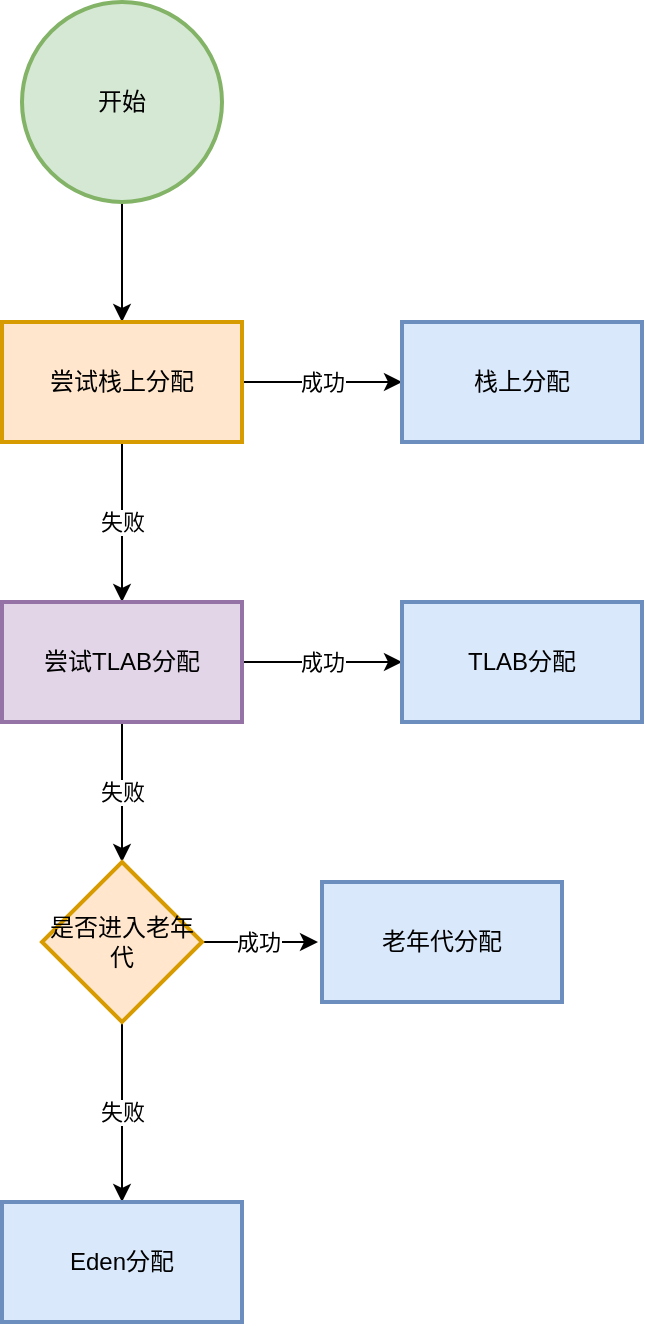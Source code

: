 <mxfile version="13.6.2" type="github">
  <diagram id="OmbEeYZQFlcmdVK6Gpd7" name="第 1 页">
    <mxGraphModel dx="782" dy="420" grid="1" gridSize="10" guides="1" tooltips="1" connect="1" arrows="1" fold="1" page="1" pageScale="1" pageWidth="827" pageHeight="1169" math="0" shadow="0">
      <root>
        <mxCell id="0" />
        <mxCell id="1" parent="0" />
        <mxCell id="aWEdUBnJBEJY9M-fdCu--4" value="" style="edgeStyle=orthogonalEdgeStyle;rounded=0;orthogonalLoop=1;jettySize=auto;html=1;" edge="1" parent="1" source="aWEdUBnJBEJY9M-fdCu--2" target="aWEdUBnJBEJY9M-fdCu--3">
          <mxGeometry relative="1" as="geometry" />
        </mxCell>
        <mxCell id="aWEdUBnJBEJY9M-fdCu--2" value="开始" style="strokeWidth=2;html=1;shape=mxgraph.flowchart.start_2;whiteSpace=wrap;sketch=0;fillColor=#d5e8d4;strokeColor=#82b366;" vertex="1" parent="1">
          <mxGeometry x="100" y="60" width="100" height="100" as="geometry" />
        </mxCell>
        <mxCell id="aWEdUBnJBEJY9M-fdCu--6" value="成功" style="edgeStyle=orthogonalEdgeStyle;rounded=0;orthogonalLoop=1;jettySize=auto;html=1;" edge="1" parent="1" source="aWEdUBnJBEJY9M-fdCu--3" target="aWEdUBnJBEJY9M-fdCu--5">
          <mxGeometry relative="1" as="geometry">
            <Array as="points">
              <mxPoint x="250" y="250" />
              <mxPoint x="250" y="250" />
            </Array>
          </mxGeometry>
        </mxCell>
        <mxCell id="aWEdUBnJBEJY9M-fdCu--8" value="失败" style="edgeStyle=orthogonalEdgeStyle;rounded=0;orthogonalLoop=1;jettySize=auto;html=1;" edge="1" parent="1" source="aWEdUBnJBEJY9M-fdCu--3" target="aWEdUBnJBEJY9M-fdCu--7">
          <mxGeometry relative="1" as="geometry" />
        </mxCell>
        <mxCell id="aWEdUBnJBEJY9M-fdCu--3" value="尝试栈上分配" style="whiteSpace=wrap;html=1;strokeWidth=2;fillColor=#ffe6cc;strokeColor=#d79b00;" vertex="1" parent="1">
          <mxGeometry x="90" y="220" width="120" height="60" as="geometry" />
        </mxCell>
        <mxCell id="aWEdUBnJBEJY9M-fdCu--5" value="栈上分配" style="whiteSpace=wrap;html=1;strokeWidth=2;fillColor=#dae8fc;strokeColor=#6c8ebf;" vertex="1" parent="1">
          <mxGeometry x="290" y="220" width="120" height="60" as="geometry" />
        </mxCell>
        <mxCell id="aWEdUBnJBEJY9M-fdCu--10" value="成功" style="edgeStyle=orthogonalEdgeStyle;rounded=0;orthogonalLoop=1;jettySize=auto;html=1;" edge="1" parent="1" source="aWEdUBnJBEJY9M-fdCu--7" target="aWEdUBnJBEJY9M-fdCu--9">
          <mxGeometry relative="1" as="geometry" />
        </mxCell>
        <mxCell id="aWEdUBnJBEJY9M-fdCu--14" value="失败" style="edgeStyle=orthogonalEdgeStyle;rounded=0;orthogonalLoop=1;jettySize=auto;html=1;" edge="1" parent="1" source="aWEdUBnJBEJY9M-fdCu--7" target="aWEdUBnJBEJY9M-fdCu--13">
          <mxGeometry relative="1" as="geometry" />
        </mxCell>
        <mxCell id="aWEdUBnJBEJY9M-fdCu--7" value="尝试TLAB分配" style="whiteSpace=wrap;html=1;strokeWidth=2;fillColor=#e1d5e7;strokeColor=#9673a6;" vertex="1" parent="1">
          <mxGeometry x="90" y="360" width="120" height="60" as="geometry" />
        </mxCell>
        <mxCell id="aWEdUBnJBEJY9M-fdCu--9" value="TLAB分配" style="whiteSpace=wrap;html=1;strokeWidth=2;fillColor=#dae8fc;strokeColor=#6c8ebf;" vertex="1" parent="1">
          <mxGeometry x="290" y="360" width="120" height="60" as="geometry" />
        </mxCell>
        <mxCell id="aWEdUBnJBEJY9M-fdCu--16" value="成功" style="edgeStyle=orthogonalEdgeStyle;rounded=0;orthogonalLoop=1;jettySize=auto;html=1;" edge="1" parent="1">
          <mxGeometry relative="1" as="geometry">
            <mxPoint x="188" y="530" as="sourcePoint" />
            <mxPoint x="248" y="530" as="targetPoint" />
          </mxGeometry>
        </mxCell>
        <mxCell id="aWEdUBnJBEJY9M-fdCu--18" value="失败" style="edgeStyle=orthogonalEdgeStyle;rounded=0;orthogonalLoop=1;jettySize=auto;html=1;" edge="1" parent="1" source="aWEdUBnJBEJY9M-fdCu--13" target="aWEdUBnJBEJY9M-fdCu--17">
          <mxGeometry relative="1" as="geometry" />
        </mxCell>
        <mxCell id="aWEdUBnJBEJY9M-fdCu--13" value="是否进入老年代" style="rhombus;whiteSpace=wrap;html=1;strokeWidth=2;fillColor=#ffe6cc;strokeColor=#d79b00;" vertex="1" parent="1">
          <mxGeometry x="110" y="490" width="80" height="80" as="geometry" />
        </mxCell>
        <mxCell id="aWEdUBnJBEJY9M-fdCu--15" value="老年代分配" style="whiteSpace=wrap;html=1;strokeWidth=2;fillColor=#dae8fc;strokeColor=#6c8ebf;" vertex="1" parent="1">
          <mxGeometry x="250" y="500" width="120" height="60" as="geometry" />
        </mxCell>
        <mxCell id="aWEdUBnJBEJY9M-fdCu--17" value="Eden分配" style="whiteSpace=wrap;html=1;strokeWidth=2;fillColor=#dae8fc;strokeColor=#6c8ebf;" vertex="1" parent="1">
          <mxGeometry x="90" y="660" width="120" height="60" as="geometry" />
        </mxCell>
      </root>
    </mxGraphModel>
  </diagram>
</mxfile>

